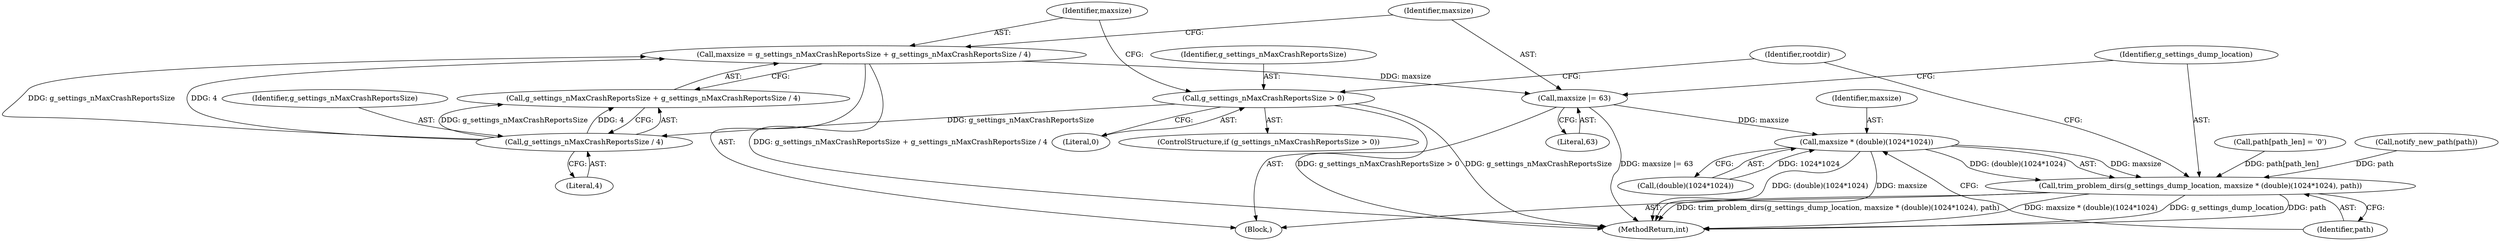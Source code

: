 digraph "0_abrt_80408e9e24a1c10f85fd969e1853e0f192157f92_0@integer" {
"1001092" [label="(Call,maxsize = g_settings_nMaxCrashReportsSize + g_settings_nMaxCrashReportsSize / 4)"];
"1001096" [label="(Call,g_settings_nMaxCrashReportsSize / 4)"];
"1001087" [label="(Call,g_settings_nMaxCrashReportsSize > 0)"];
"1001099" [label="(Call,maxsize |= 63)"];
"1001104" [label="(Call,maxsize * (double)(1024*1024))"];
"1001102" [label="(Call,trim_problem_dirs(g_settings_dump_location, maxsize * (double)(1024*1024), path))"];
"1001088" [label="(Identifier,g_settings_nMaxCrashReportsSize)"];
"1001098" [label="(Literal,4)"];
"1001097" [label="(Identifier,g_settings_nMaxCrashReportsSize)"];
"1001104" [label="(Call,maxsize * (double)(1024*1024))"];
"1001087" [label="(Call,g_settings_nMaxCrashReportsSize > 0)"];
"1001102" [label="(Call,trim_problem_dirs(g_settings_dump_location, maxsize * (double)(1024*1024), path))"];
"1001105" [label="(Identifier,maxsize)"];
"1001103" [label="(Identifier,g_settings_dump_location)"];
"1001093" [label="(Identifier,maxsize)"];
"1001100" [label="(Identifier,maxsize)"];
"1001099" [label="(Call,maxsize |= 63)"];
"1001101" [label="(Literal,63)"];
"1001113" [label="(Identifier,rootdir)"];
"1001089" [label="(Literal,0)"];
"1001180" [label="(MethodReturn,int)"];
"1001090" [label="(Block,)"];
"1001106" [label="(Call,(double)(1024*1024))"];
"1001111" [label="(Identifier,path)"];
"1001047" [label="(Call,path[path_len] = '\0')"];
"1001086" [label="(ControlStructure,if (g_settings_nMaxCrashReportsSize > 0))"];
"1001096" [label="(Call,g_settings_nMaxCrashReportsSize / 4)"];
"1001084" [label="(Call,notify_new_path(path))"];
"1001092" [label="(Call,maxsize = g_settings_nMaxCrashReportsSize + g_settings_nMaxCrashReportsSize / 4)"];
"1001094" [label="(Call,g_settings_nMaxCrashReportsSize + g_settings_nMaxCrashReportsSize / 4)"];
"1001092" -> "1001090"  [label="AST: "];
"1001092" -> "1001094"  [label="CFG: "];
"1001093" -> "1001092"  [label="AST: "];
"1001094" -> "1001092"  [label="AST: "];
"1001100" -> "1001092"  [label="CFG: "];
"1001092" -> "1001180"  [label="DDG: g_settings_nMaxCrashReportsSize + g_settings_nMaxCrashReportsSize / 4"];
"1001096" -> "1001092"  [label="DDG: g_settings_nMaxCrashReportsSize"];
"1001096" -> "1001092"  [label="DDG: 4"];
"1001092" -> "1001099"  [label="DDG: maxsize"];
"1001096" -> "1001094"  [label="AST: "];
"1001096" -> "1001098"  [label="CFG: "];
"1001097" -> "1001096"  [label="AST: "];
"1001098" -> "1001096"  [label="AST: "];
"1001094" -> "1001096"  [label="CFG: "];
"1001096" -> "1001094"  [label="DDG: g_settings_nMaxCrashReportsSize"];
"1001096" -> "1001094"  [label="DDG: 4"];
"1001087" -> "1001096"  [label="DDG: g_settings_nMaxCrashReportsSize"];
"1001087" -> "1001086"  [label="AST: "];
"1001087" -> "1001089"  [label="CFG: "];
"1001088" -> "1001087"  [label="AST: "];
"1001089" -> "1001087"  [label="AST: "];
"1001093" -> "1001087"  [label="CFG: "];
"1001113" -> "1001087"  [label="CFG: "];
"1001087" -> "1001180"  [label="DDG: g_settings_nMaxCrashReportsSize > 0"];
"1001087" -> "1001180"  [label="DDG: g_settings_nMaxCrashReportsSize"];
"1001099" -> "1001090"  [label="AST: "];
"1001099" -> "1001101"  [label="CFG: "];
"1001100" -> "1001099"  [label="AST: "];
"1001101" -> "1001099"  [label="AST: "];
"1001103" -> "1001099"  [label="CFG: "];
"1001099" -> "1001180"  [label="DDG: maxsize |= 63"];
"1001099" -> "1001104"  [label="DDG: maxsize"];
"1001104" -> "1001102"  [label="AST: "];
"1001104" -> "1001106"  [label="CFG: "];
"1001105" -> "1001104"  [label="AST: "];
"1001106" -> "1001104"  [label="AST: "];
"1001111" -> "1001104"  [label="CFG: "];
"1001104" -> "1001180"  [label="DDG: maxsize"];
"1001104" -> "1001180"  [label="DDG: (double)(1024*1024)"];
"1001104" -> "1001102"  [label="DDG: maxsize"];
"1001104" -> "1001102"  [label="DDG: (double)(1024*1024)"];
"1001106" -> "1001104"  [label="DDG: 1024*1024"];
"1001102" -> "1001090"  [label="AST: "];
"1001102" -> "1001111"  [label="CFG: "];
"1001103" -> "1001102"  [label="AST: "];
"1001111" -> "1001102"  [label="AST: "];
"1001113" -> "1001102"  [label="CFG: "];
"1001102" -> "1001180"  [label="DDG: maxsize * (double)(1024*1024)"];
"1001102" -> "1001180"  [label="DDG: g_settings_dump_location"];
"1001102" -> "1001180"  [label="DDG: path"];
"1001102" -> "1001180"  [label="DDG: trim_problem_dirs(g_settings_dump_location, maxsize * (double)(1024*1024), path)"];
"1001047" -> "1001102"  [label="DDG: path[path_len]"];
"1001084" -> "1001102"  [label="DDG: path"];
}
